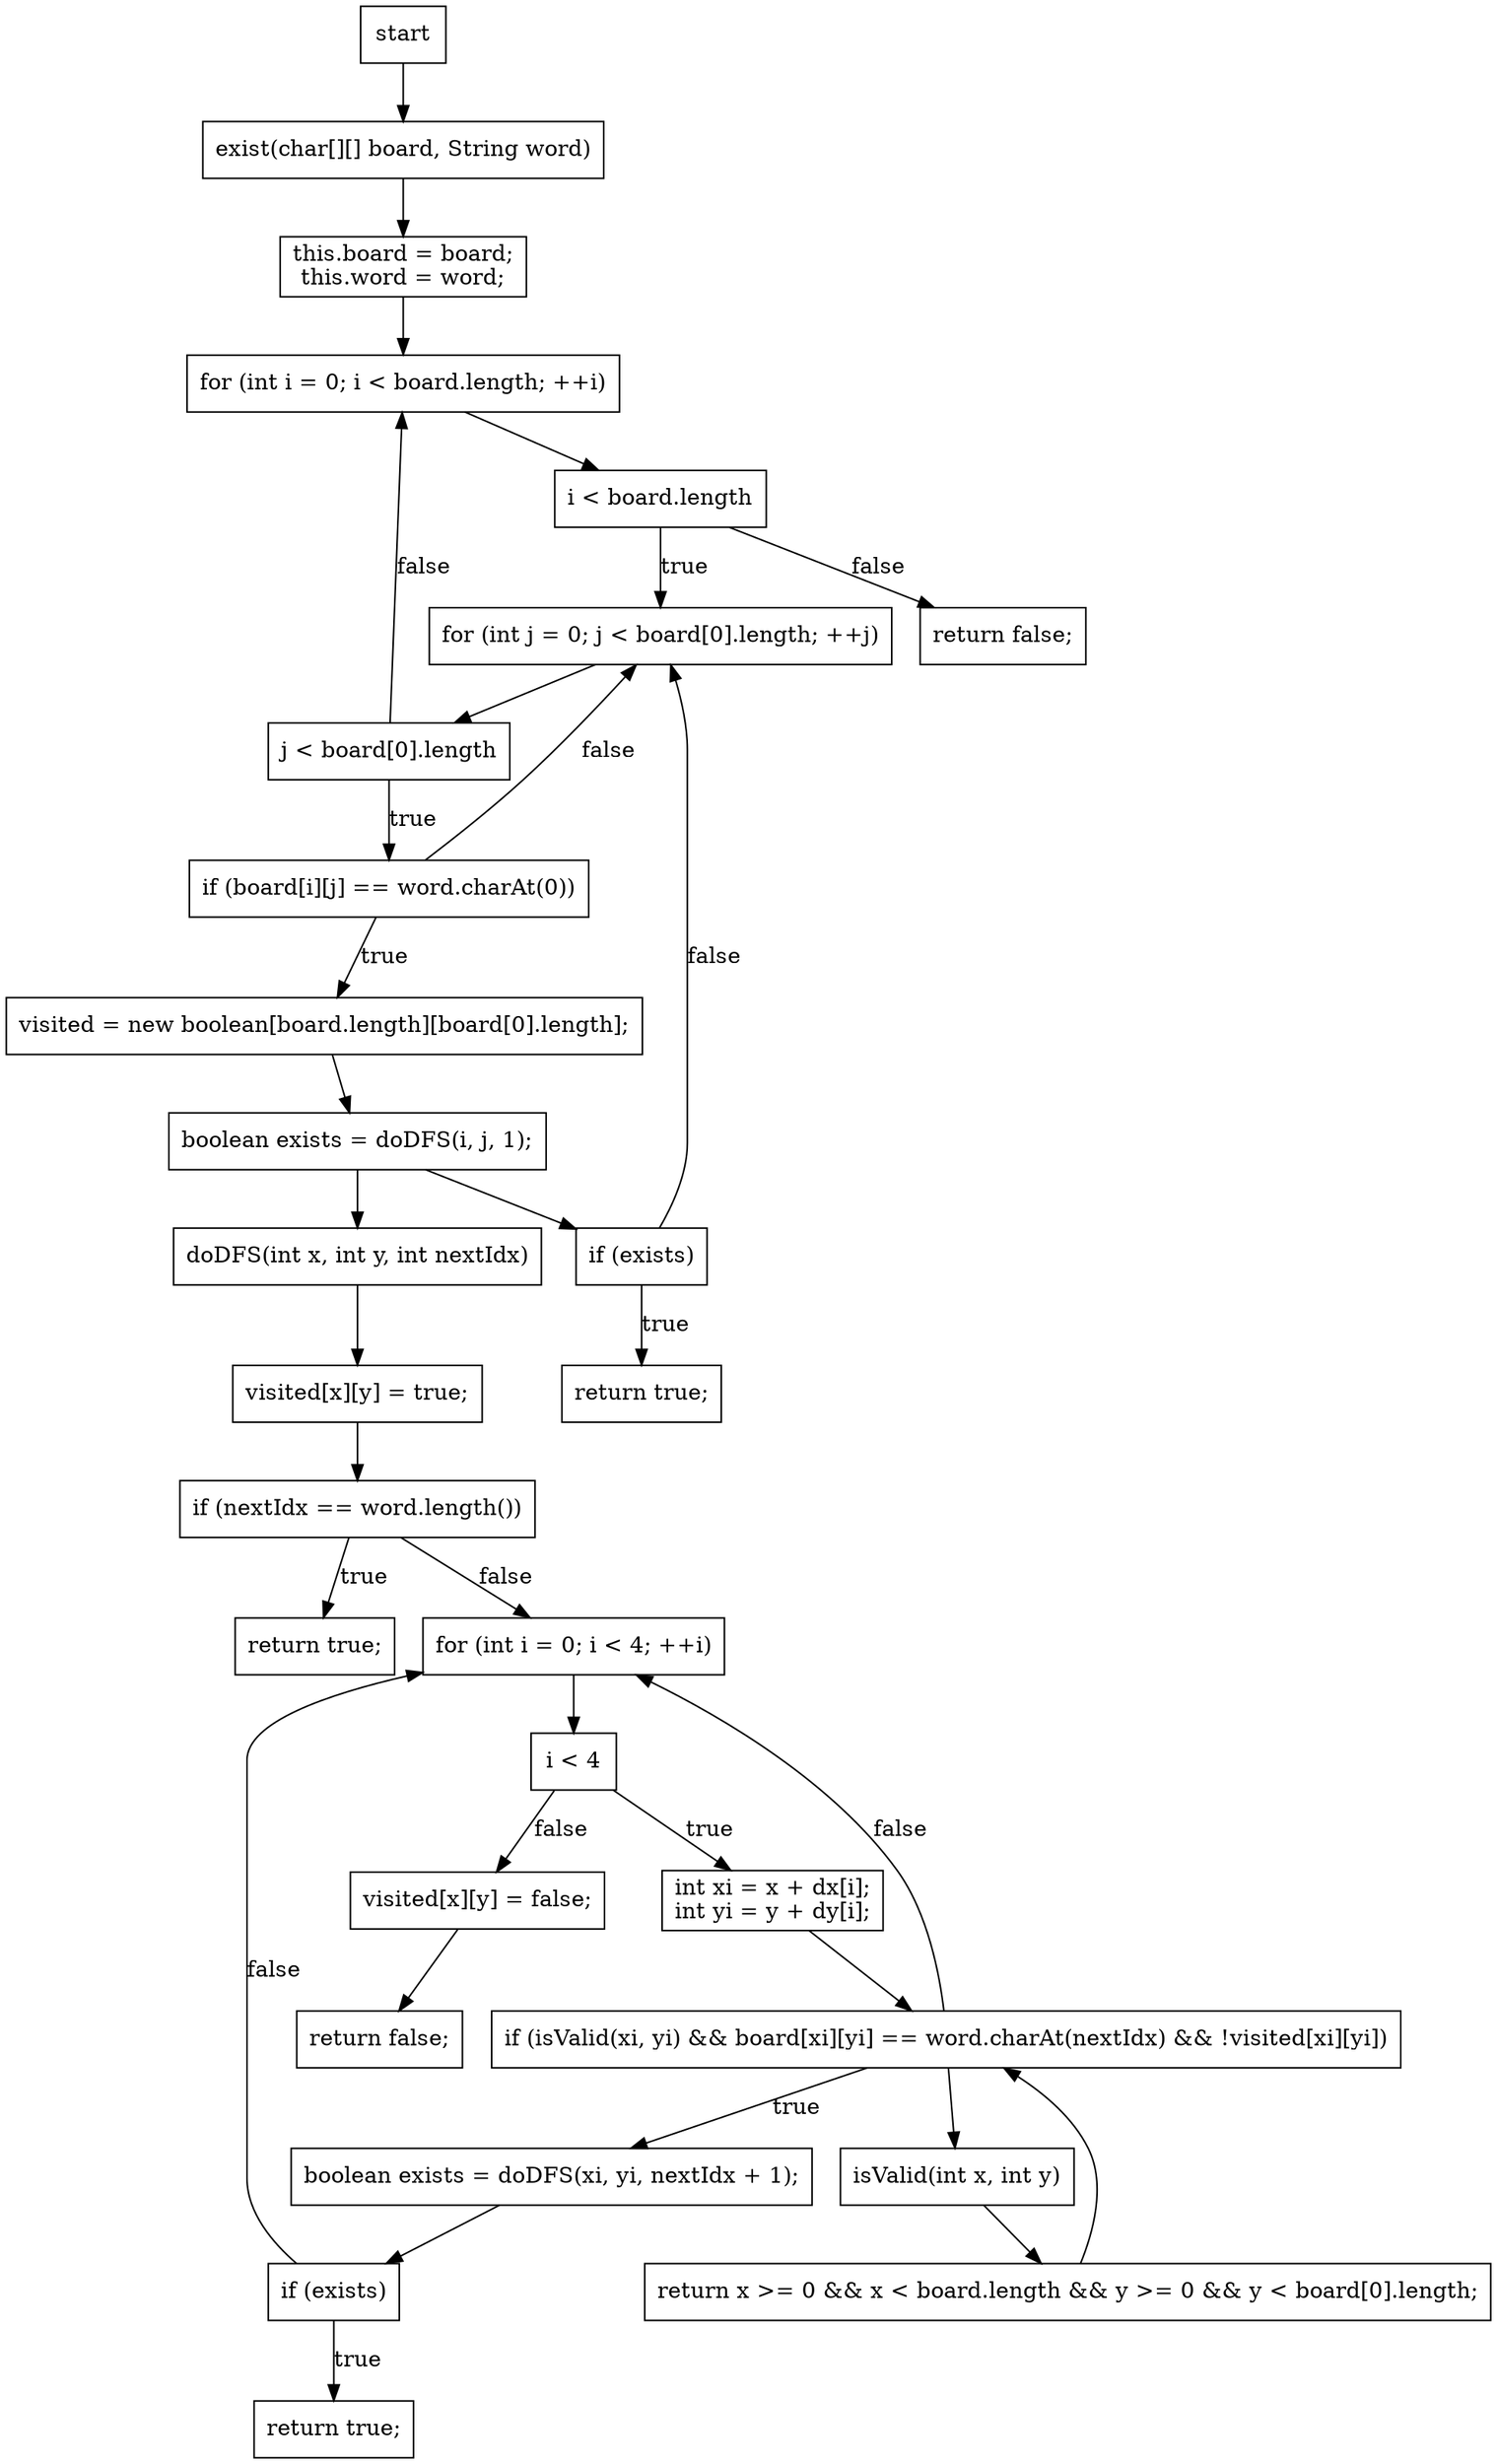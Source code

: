 digraph CFG {
    node [shape=box];

    // Entry point
    start [label="start"];

    // exist method
    exist_entry [label="exist(char[][] board, String word)"];
    exist_init [label="this.board = board;\nthis.word = word;"];
    exist_loop1_start [label="for (int i = 0; i < board.length; ++i)"];
    exist_loop1_cond [label="i < board.length"];
    exist_loop1_body [label="for (int j = 0; j < board[0].length; ++j)"];
    exist_loop2_cond [label="j < board[0].length"];
    exist_if_cond [label="if (board[i][j] == word.charAt(0))"];
    exist_visited_init [label="visited = new boolean[board.length][board[0].length];"];
    exist_dfs_call [label="boolean exists = doDFS(i, j, 1);"];
    exist_if_exists [label="if (exists)"];
    exist_return_true [label="return true;"];
    exist_return_false [label="return false;"];

    // doDFS method
    doDFS_entry [label="doDFS(int x, int y, int nextIdx)"];
    doDFS_visited [label="visited[x][y] = true;"];
    doDFS_if_nextIdx [label="if (nextIdx == word.length())"];
    doDFS_return_true [label="return true;"];
    doDFS_loop_start [label="for (int i = 0; i < 4; ++i)"];
    doDFS_loop_cond [label="i < 4"];
    doDFS_xi_yi [label="int xi = x + dx[i];\nint yi = y + dy[i];"];
    doDFS_if_valid [label="if (isValid(xi, yi) && board[xi][yi] == word.charAt(nextIdx) && !visited[xi][yi])"];
    doDFS_recursive_call [label="boolean exists = doDFS(xi, yi, nextIdx + 1);"];
    doDFS_if_exists [label="if (exists)"];
    doDFS_return_exists [label="return true;"];
    doDFS_visited_false [label="visited[x][y] = false;"];
    doDFS_return_false [label="return false;"];

    // isValid method
    isValid_entry [label="isValid(int x, int y)"];
    isValid_return [label="return x >= 0 && x < board.length && y >= 0 && y < board[0].length;"];

    // Control flow
    start -> exist_entry;
    exist_entry -> exist_init;
    exist_init -> exist_loop1_start;
    exist_loop1_start -> exist_loop1_cond;
    exist_loop1_cond -> exist_loop1_body [label="true"];
    exist_loop1_cond -> exist_return_false [label="false"];
    exist_loop1_body -> exist_loop2_cond;
    exist_loop2_cond -> exist_if_cond [label="true"];
    exist_loop2_cond -> exist_loop1_start [label="false"];
    exist_if_cond -> exist_visited_init [label="true"];
    exist_if_cond -> exist_loop1_body [label="false"];
    exist_visited_init -> exist_dfs_call;
    exist_dfs_call -> exist_if_exists;
    exist_if_exists -> exist_return_true [label="true"];
    exist_if_exists -> exist_loop1_body [label="false"];

    exist_dfs_call -> doDFS_entry;
    doDFS_entry -> doDFS_visited;
    doDFS_visited -> doDFS_if_nextIdx;
    doDFS_if_nextIdx -> doDFS_return_true [label="true"];
    doDFS_if_nextIdx -> doDFS_loop_start [label="false"];
    doDFS_loop_start -> doDFS_loop_cond;
    doDFS_loop_cond -> doDFS_xi_yi [label="true"];
    doDFS_loop_cond -> doDFS_visited_false [label="false"];
    doDFS_xi_yi -> doDFS_if_valid;
    doDFS_if_valid -> doDFS_recursive_call [label="true"];
    doDFS_if_valid -> doDFS_loop_start [label="false"];
    doDFS_recursive_call -> doDFS_if_exists;
    doDFS_if_exists -> doDFS_return_exists [label="true"];
    doDFS_if_exists -> doDFS_loop_start [label="false"];
    doDFS_visited_false -> doDFS_return_false;

    doDFS_if_valid -> isValid_entry;
    isValid_entry -> isValid_return;
    isValid_return -> doDFS_if_valid;
}
